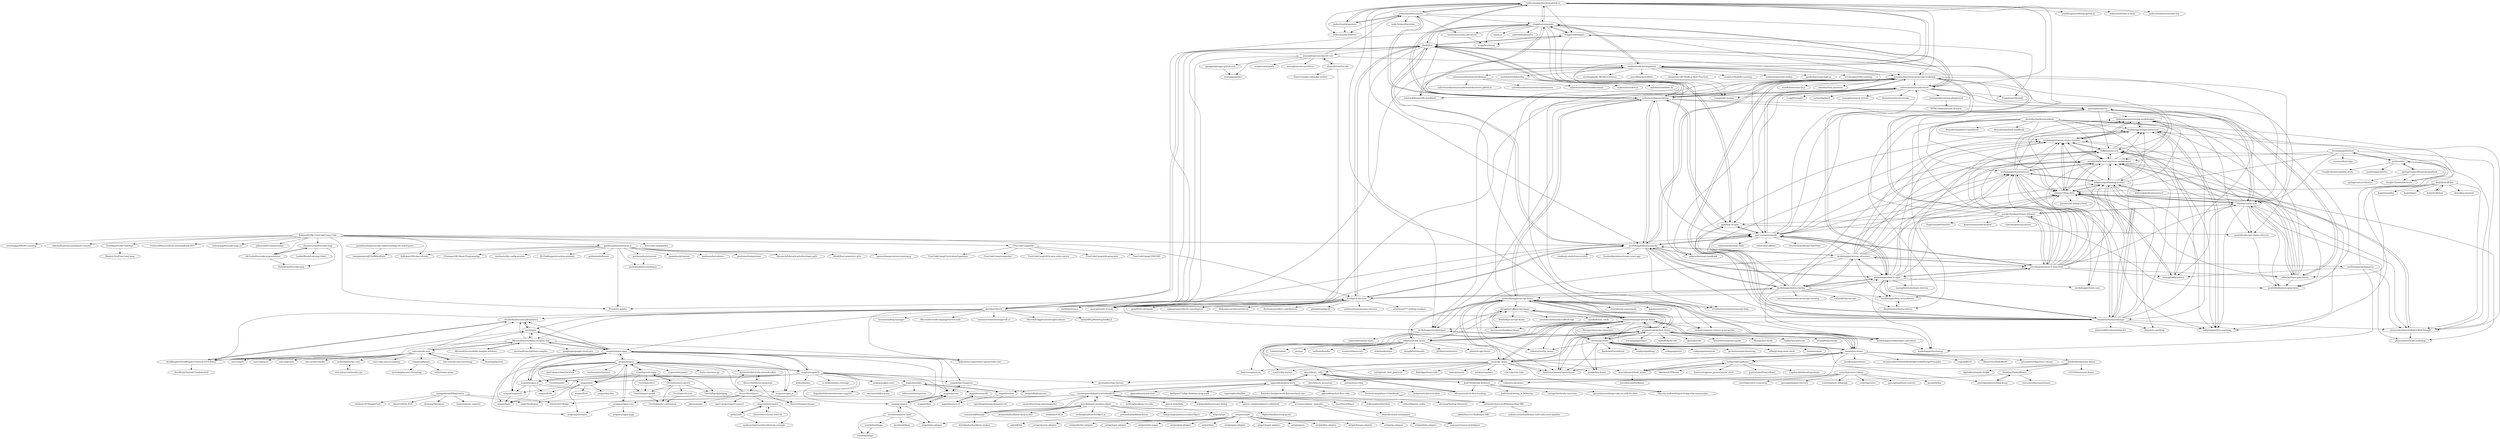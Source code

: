 digraph G {
"nodeschool/nodeschool.github.io" -> "nodeschool/discussions"
"nodeschool/nodeschool.github.io" -> "nodeschool/organizers"
"nodeschool/nodeschool.github.io" -> "nodeschool/newsletter"
"nodeschool/nodeschool.github.io" -> "rvagg/workshopper"
"nodeschool/nodeschool.github.io" -> "rvagg/learnyounode"
"nodeschool/nodeschool.github.io" -> "substack/stream-adventure"
"nodeschool/nodeschool.github.io" -> "sethvincent/javascripting"
"nodeschool/nodeschool.github.io" -> "yourfirstpr/yourfirstpr.github.io" ["e"=1]
"nodeschool/nodeschool.github.io" -> "rockbot/node-for-beginners"
"nodeschool/nodeschool.github.io" -> "workshopper/workshopper-adventure"
"nodeschool/nodeschool.github.io" -> "nodeschool/what-is-node"
"nodeschool/nodeschool.github.io" -> "nodeschool/international-day"
"nodeschool/nodeschool.github.io" -> "workshopper/learnyounode"
"nodeschool/nodeschool.github.io" -> "azat-co/expressworks"
"nodeschool/nodeschool.github.io" -> "timoxley/functional-javascript-workshop"
"gregmalcolm/python_koans" -> "kennethreitz/python-guide" ["e"=1]
"gregmalcolm/python_koans" -> "mrdavidlaing/javascript-koans"
"gregmalcolm/python_koans" -> "google/lisp-koans" ["e"=1]
"gregmalcolm/python_koans" -> "cdarwin/go-koans"
"gregmalcolm/python_koans" -> "matyb/java-koans"
"gregmalcolm/python_koans" -> "edgecase/ruby_koans"
"gregmalcolm/python_koans" -> "functional-koans/clojure-koans" ["e"=1]
"gregmalcolm/python_koans" -> "liammclennan/JavaScript-Koans"
"gregmalcolm/python_koans" -> "neo/ruby_koans"
"gregmalcolm/python_koans" -> "klen/python-mode" ["e"=1]
"gregmalcolm/python_koans" -> "faif/python-patterns" ["e"=1]
"gregmalcolm/python_koans" -> "kirang89/pycrumbs" ["e"=1]
"gregmalcolm/python_koans" -> "nryoung/algorithms" ["e"=1]
"gregmalcolm/python_koans" -> "mjhea0/flaskr-tdd" ["e"=1]
"gregmalcolm/python_koans" -> "gleitz/howdoi" ["e"=1]
"torbjoernk/CppKoans" -> "paytonrules/PointerKoan"
"torbjoernk/CppKoans" -> "marcinbunsch/bash_koans"
"torbjoernk/CppKoans" -> "LegalizeAdulthood/cpp-koans"
"torbjoernk/CppKoans" -> "bkleinen/CPPKoans"
"torbjoernk/CppKoans" -> "boostcon/cppnow_presentations_2014" ["e"=1]
"Rafase282/My-FreeCodeCamp-Code" -> "thomasvaeth/freecodecamp"
"Rafase282/My-FreeCodeCamp-Code" -> "Kallaway/100-days-of-code" ["e"=1]
"Rafase282/My-FreeCodeCamp-Code" -> "h4r1m4u/freecodecamp-solutions"
"Rafase282/My-FreeCodeCamp-Code" -> "freeCodeCamp/guides" ["e"=1]
"Rafase282/My-FreeCodeCamp-Code" -> "P1xt/p1xt-guides" ["e"=1]
"Rafase282/My-FreeCodeCamp-Code" -> "FreeCodeCamp/wiki"
"Rafase282/My-FreeCodeCamp-Code" -> "EQuimper/CodeChallenge"
"Rafase282/My-FreeCodeCamp-Code" -> "gordonmzhu/cheatsheet-js"
"Rafase282/My-FreeCodeCamp-Code" -> "workshopper/learnyounode"
"Rafase282/My-FreeCodeCamp-Code" -> "ericdouglas/MEAN-Learning" ["e"=1]
"Rafase282/My-FreeCodeCamp-Code" -> "jlord/git-it-electron"
"Rafase282/My-FreeCodeCamp-Code" -> "udacity/frontend-nanodegree-resume" ["e"=1]
"Rafase282/My-FreeCodeCamp-Code" -> "FrontendMasters/front-end-handbook-2017" ["e"=1]
"Rafase282/My-FreeCodeCamp-Code" -> "huluoyang/freecodecamp.cn" ["e"=1]
"Rafase282/My-FreeCodeCamp-Code" -> "johnstonbl01/clementinejs" ["e"=1]
"rvagg/learnyounode" -> "substack/stream-adventure"
"rvagg/learnyounode" -> "rvagg/workshopper"
"rvagg/learnyounode" -> "sethvincent/javascripting"
"rvagg/learnyounode" -> "rvagg/levelmeup"
"rvagg/learnyounode" -> "jlord/git-it"
"rvagg/learnyounode" -> "maxogden/art-of-node" ["e"=1]
"rvagg/learnyounode" -> "rvagg/node-levelup" ["e"=1]
"rvagg/learnyounode" -> "rockbot/node-for-beginners"
"rvagg/learnyounode" -> "iojs/io.js" ["e"=1]
"rvagg/learnyounode" -> "nodeschool/nodeschool.github.io"
"rvagg/learnyounode" -> "andris9/Nodemailer" ["e"=1]
"rvagg/learnyounode" -> "timoxley/functional-javascript-workshop"
"rvagg/learnyounode" -> "substack/browserify-handbook" ["e"=1]
"rvagg/learnyounode" -> "substack/stream-handbook" ["e"=1]
"rvagg/learnyounode" -> "toolness/security-adventure"
"workshopper/learnyoureact" -> "asbjornenge/thinking-in-react"
"workshopper/learnyoureact" -> "workshopper/regex-adventure"
"workshopper/learnyoureact" -> "workshopper/learn-sass"
"workshopper/learnyoureact" -> "workshopper/test-anything"
"workshopper/learnyoureact" -> "excellalabs/js-best-practices-workshopper"
"workshopper/learnyoureact" -> "kishorsharma/currying-workshopper"
"workshopper/learnyoureact" -> "evanlucas/learnyoumongo"
"workshopper/learnyoureact" -> "workshopper/scope-chains-closures"
"workshopper/learnyoureact" -> "othiym23/bug-clinic"
"jlord/patchwork" -> "jlord/git-it"
"jlord/patchwork" -> "jlord/git-it-electron"
"jlord/patchwork" -> "ArcadeAnalytics/arcadeanalytics"
"jlord/patchwork" -> "pmix/pmix"
"jlord/patchwork" -> "aragon/aragon-apps"
"jlord/patchwork" -> "azat-co/expressworks"
"jlord/patchwork" -> "hotosm/tasking-manager" ["e"=1]
"jlord/patchwork" -> "droidknights/DroidKnights-Festival-2019-flutter"
"jlord/patchwork" -> "Microsoft/accessibility-insights-web"
"jlord/patchwork" -> "Microsoft/vscode-languageserver-node" ["e"=1]
"jlord/patchwork" -> "canonical-websites/snapcraft.io" ["e"=1]
"jlord/patchwork" -> "Microsoft/ApplicationInsights-dotnet" ["e"=1]
"jlord/patchwork" -> "JuliaDiffEq/ModelingToolkit.jl" ["e"=1]
"jlord/patchwork" -> "kubernetes-sigs/cluster-api-provider-aws" ["e"=1]
"jlord/patchwork" -> "evanlucas/learnyoumongo"
"jasonbaciulis/javascript-understanding-the-weird-parts" -> "tomquinonero/JSTheWeirdParts"
"jlord/git-it" -> "jlord/git-it-electron"
"jlord/git-it" -> "sethvincent/javascripting"
"jlord/git-it" -> "jlord/patchwork"
"jlord/git-it" -> "npm/how-to-npm"
"jlord/git-it" -> "rvagg/workshopper"
"jlord/git-it" -> "rvagg/learnyounode"
"jlord/git-it" -> "azat-co/expressworks"
"jlord/git-it" -> "substack/stream-adventure"
"jlord/git-it" -> "workshopper/learnyounode"
"jlord/git-it" -> "workshopper/how-to-npm"
"jlord/git-it" -> "evanlucas/learnyoumongo"
"jlord/git-it" -> "jlord/sheetsee.js" ["e"=1]
"jlord/git-it" -> "maxogden/art-of-node" ["e"=1]
"jlord/git-it" -> "maxogden/javascript-for-cats"
"jlord/git-it" -> "workshopper/workshopper"
"mrdavidlaing/javascript-koans" -> "liammclennan/JavaScript-Koans"
"mrdavidlaing/javascript-koans" -> "edgecase/ruby_koans"
"mrdavidlaing/javascript-koans" -> "gregmalcolm/python_koans"
"mrdavidlaing/javascript-koans" -> "neo/ruby_koans"
"mrdavidlaing/javascript-koans" -> "rmurphey/js-assessment" ["e"=1]
"mrdavidlaing/javascript-koans" -> "arkency/reactjs_koans" ["e"=1]
"mrdavidlaing/javascript-koans" -> "cdarwin/go-koans"
"mrdavidlaing/javascript-koans" -> "functional-koans/clojure-koans" ["e"=1]
"mrdavidlaing/javascript-koans" -> "matyb/java-koans"
"mrdavidlaing/javascript-koans" -> "ericelliott/essential-javascript-links" ["e"=1]
"mrdavidlaing/javascript-koans" -> "nzakas/computer-science-in-javascript" ["e"=1]
"mrdavidlaing/javascript-koans" -> "kolodny/exercises" ["e"=1]
"mrdavidlaing/javascript-koans" -> "timoxley/functional-javascript-workshop"
"mrdavidlaing/javascript-koans" -> "sleepyfox/coffeescript-koans"
"mrdavidlaing/javascript-koans" -> "sethvincent/javascripting"
"sethvincent/javascripting" -> "npm/how-to-npm"
"sethvincent/javascripting" -> "jlord/git-it"
"sethvincent/javascripting" -> "rvagg/learnyounode"
"sethvincent/javascripting" -> "jesstelford/scope-chains-closures"
"sethvincent/javascripting" -> "substack/stream-adventure"
"sethvincent/javascripting" -> "workshopper/learnyounode"
"sethvincent/javascripting" -> "timoxley/functional-javascript-workshop"
"sethvincent/javascripting" -> "mrdavidlaing/javascript-koans"
"sethvincent/javascripting" -> "workshopper/workshopper"
"sethvincent/javascripting" -> "sporto/planetproto"
"sethvincent/javascripting" -> "nodeschool/nodeschool.github.io"
"sethvincent/javascripting" -> "nodeschool/discussions"
"sethvincent/javascripting" -> "azat-co/expressworks"
"sethvincent/javascripting" -> "maxogden/art-of-node" ["e"=1]
"sethvincent/javascripting" -> "rockbot/node-for-beginners"
"denysdovhan/learnyouhtml" -> "workshopper/how-to-markdown"
"jlord/git-it-electron" -> "jlord/git-it"
"jlord/git-it-electron" -> "workshopper/learnyounode"
"jlord/git-it-electron" -> "workshopper/javascripting"
"jlord/git-it-electron" -> "jlord/patchwork"
"jlord/git-it-electron" -> "sindresorhus/awesome-electron" ["e"=1]
"jlord/git-it-electron" -> "udacity/ud777-writing-readmes" ["e"=1]
"jlord/git-it-electron" -> "maxogden/art-of-node" ["e"=1]
"jlord/git-it-electron" -> "workshopper/how-to-npm"
"jlord/git-it-electron" -> "jlord/sheetsee.js" ["e"=1]
"jlord/git-it-electron" -> "grab/front-end-guide" ["e"=1]
"jlord/git-it-electron" -> "mikesprague/udacity-nanodegrees" ["e"=1]
"jlord/git-it-electron" -> "iliakan/javascript-tutorial-en" ["e"=1]
"jlord/git-it-electron" -> "Roshanjossey/first-contributions" ["e"=1]
"jlord/git-it-electron" -> "github/training-kit" ["e"=1]
"jlord/git-it-electron" -> "P1xt/p1xt-guides" ["e"=1]
"edgecase/ruby_koans" -> "mrdavidlaing/javascript-koans"
"edgecase/ruby_koans" -> "liammclennan/JavaScript-Koans"
"edgecase/ruby_koans" -> "gregmalcolm/python_koans"
"edgecase/ruby_koans" -> "functional-koans/clojure-koans" ["e"=1]
"edgecase/ruby_koans" -> "sleepyfox/coffeescript-koans"
"edgecase/ruby_koans" -> "ryanb/ruby-warrior" ["e"=1]
"edgecase/ruby_koans" -> "wayneeseguin/rvm" ["e"=1]
"edgecase/ruby_koans" -> "dchelimsky/rspec" ["e"=1]
"edgecase/ruby_koans" -> "thoughtbot/shoulda" ["e"=1]
"edgecase/ruby_koans" -> "jnicklas/carrierwave" ["e"=1]
"edgecase/ruby_koans" -> "pilu/web-app-theme" ["e"=1]
"edgecase/ruby_koans" -> "radiant/radiant" ["e"=1]
"edgecase/ruby_koans" -> "pry/pry" ["e"=1]
"edgecase/ruby_koans" -> "carlhuda/bundler" ["e"=1]
"edgecase/ruby_koans" -> "resolve/refinerycms" ["e"=1]
"ahmdrefat/awesome-koans" -> "HaskVan/HaskellKoans"
"ahmdrefat/awesome-koans" -> "ts25504/awesome-koans"
"ahmdrefat/awesome-koans" -> "marcinbunsch/bash_koans"
"ahmdrefat/awesome-koans" -> "bjpbakker/angular-koans"
"liammclennan/JavaScript-Koans" -> "mrdavidlaing/javascript-koans"
"liammclennan/JavaScript-Koans" -> "sleepyfox/coffeescript-koans"
"liammclennan/JavaScript-Koans" -> "edgecase/ruby_koans"
"liammclennan/JavaScript-Koans" -> "matyb/java-koans"
"liammclennan/JavaScript-Koans" -> "neo/ruby_koans"
"liammclennan/JavaScript-Koans" -> "gregmalcolm/python_koans"
"liammclennan/JavaScript-Koans" -> "torbjoernk/CppKoans"
"liammclennan/JavaScript-Koans" -> "larrymyers/backbone-koans"
"liammclennan/JavaScript-Koans" -> "functional-koans/clojure-koans" ["e"=1]
"liammclennan/JavaScript-Koans" -> "arkency/reactjs_koans" ["e"=1]
"liammclennan/JavaScript-Koans" -> "cdarwin/go-koans"
"liammclennan/JavaScript-Koans" -> "marcinbunsch/bash_koans"
"liammclennan/JavaScript-Koans" -> "nzakas/computer-science-in-javascript" ["e"=1]
"liammclennan/JavaScript-Koans" -> "rubbish/scala-koans"
"liammclennan/JavaScript-Koans" -> "fleveque/awesome-awesomes" ["e"=1]
"zeppelinos/zos-lib" -> "zeppelinos/zos-cli"
"azat-co/expressworks" -> "evanlucas/learnyoumongo"
"azat-co/expressworks" -> "workshopper/how-to-npm"
"azat-co/expressworks" -> "stevekane/promise-it-wont-hurt"
"azat-co/expressworks" -> "workshopper/learnyounode"
"azat-co/expressworks" -> "npm/how-to-npm"
"azat-co/expressworks" -> "bulkan/async-you"
"azat-co/expressworks" -> "asbjornenge/thinking-in-react"
"azat-co/expressworks" -> "sporto/planetproto"
"azat-co/expressworks" -> "timoxley/functional-javascript-workshop"
"azat-co/expressworks" -> "othiym23/bug-clinic"
"azat-co/expressworks" -> "sohutv/cachecloud-client" ["e"=1]
"azat-co/expressworks" -> "workshopper/learnyoureact"
"azat-co/expressworks" -> "sohutv/hotcaffeine" ["e"=1]
"azat-co/expressworks" -> "substack/stream-adventure"
"azat-co/expressworks" -> "VincentStory/KLineChartView" ["e"=1]
"bevacqua/perfschool" -> "domenic/count-to-6"
"bevacqua/perfschool" -> "excellalabs/js-best-practices-workshopper"
"bevacqua/perfschool" -> "othiym23/bug-clinic"
"bevacqua/perfschool" -> "alexmackey/IntroToWebGLWithThreeJS"
"bevacqua/perfschool" -> "csswizardry/nudge" ["e"=1]
"bevacqua/perfschool" -> "perfs/audits"
"stevekane/promise-it-wont-hurt" -> "azat-co/expressworks"
"stevekane/promise-it-wont-hurt" -> "workshopper/how-to-npm"
"stevekane/promise-it-wont-hurt" -> "bulkan/async-you"
"stevekane/promise-it-wont-hurt" -> "workshopper/scope-chains-closures"
"stevekane/promise-it-wont-hurt" -> "sporto/planetproto"
"stevekane/promise-it-wont-hurt" -> "timoxley/functional-javascript-workshop"
"stevekane/promise-it-wont-hurt" -> "excellalabs/js-best-practices-workshopper"
"stevekane/promise-it-wont-hurt" -> "maxogden/bytewiser"
"stevekane/promise-it-wont-hurt" -> "domenic/count-to-6"
"stevekane/promise-it-wont-hurt" -> "isRuslan/learn-generators"
"stevekane/promise-it-wont-hurt" -> "othiym23/bug-clinic"
"stevekane/promise-it-wont-hurt" -> "workshopper/stream-adventure"
"stevekane/promise-it-wont-hurt" -> "workshopper/learnyoureact"
"stevekane/promise-it-wont-hurt" -> "yosuke-furukawa/tower-of-babel"
"stevekane/promise-it-wont-hurt" -> "asbjornenge/thinking-in-react"
"workshopper/how-to-npm" -> "azat-co/expressworks"
"workshopper/how-to-npm" -> "stevekane/promise-it-wont-hurt"
"workshopper/how-to-npm" -> "workshopper/learnyounode"
"workshopper/how-to-npm" -> "workshopper/javascripting"
"workshopper/how-to-npm" -> "evanlucas/learnyoumongo"
"workshopper/how-to-npm" -> "workshopper/stream-adventure"
"workshopper/how-to-npm" -> "workshopper/how-to-markdown"
"workshopper/how-to-npm" -> "workshopper/scope-chains-closures"
"workshopper/how-to-npm" -> "workshopper/learnyoureact"
"workshopper/how-to-npm" -> "excellalabs/js-best-practices-workshopper"
"workshopper/how-to-npm" -> "workshopper/learn-sass"
"workshopper/how-to-npm" -> "jlord/git-it"
"workshopper/how-to-npm" -> "othiym23/bug-clinic"
"workshopper/how-to-npm" -> "maxogden/elementary-electron"
"workshopper/how-to-npm" -> "workshopper/levelmeup"
"workshopper/learnyounode" -> "maxogden/art-of-node" ["e"=1]
"workshopper/learnyounode" -> "workshopper/how-to-npm"
"workshopper/learnyounode" -> "workshopper/javascripting"
"workshopper/learnyounode" -> "workshopper/stream-adventure"
"workshopper/learnyounode" -> "azat-co/expressworks"
"workshopper/learnyounode" -> "sethvincent/javascripting"
"workshopper/learnyounode" -> "timoxley/functional-javascript-workshop"
"workshopper/learnyounode" -> "verekia/js-stack-from-scratch" ["e"=1]
"workshopper/learnyounode" -> "evanlucas/learnyoumongo"
"workshopper/learnyounode" -> "stevekane/promise-it-wont-hurt"
"workshopper/learnyounode" -> "jlord/git-it-electron"
"workshopper/learnyounode" -> "substack/stream-handbook" ["e"=1]
"workshopper/learnyounode" -> "ericelliott/essential-javascript-links" ["e"=1]
"workshopper/learnyounode" -> "jlord/git-it"
"workshopper/learnyounode" -> "facebookincubator/create-react-app" ["e"=1]
"workshopper/stream-adventure" -> "workshopper/scope-chains-closures"
"workshopper/stream-adventure" -> "workshopper/learnyounode"
"workshopper/stream-adventure" -> "workshopper/how-to-npm"
"workshopper/stream-adventure" -> "workshopper/learnyoureact"
"workshopper/stream-adventure" -> "stevekane/promise-it-wont-hurt"
"workshopper/stream-adventure" -> "workshopper/how-to-markdown"
"workshopper/stream-adventure" -> "workshopper/javascripting"
"workshopper/stream-adventure" -> "excellalabs/js-best-practices-workshopper"
"workshopper/stream-adventure" -> "othiym23/bug-clinic"
"workshopper/stream-adventure" -> "workshopper/regex-adventure"
"workshopper/stream-adventure" -> "bulkan/async-you"
"workshopper/stream-adventure" -> "workshopper/workshopper"
"workshopper/stream-adventure" -> "workshopper/goingnative"
"workshopper/stream-adventure" -> "workshopper/levelmeup"
"workshopper/stream-adventure" -> "azat-co/expressworks"
"artipie/artipie" -> "artipie/maven-adapter"
"artipie/artipie" -> "artipie/docker-adapter"
"artipie/artipie" -> "artipie/npm-adapter"
"artipie/artipie" -> "artipie/white-paper"
"artipie/artipie" -> "artipie/pypi-adapter"
"artipie/artipie" -> "artipie/http"
"artipie/artipie" -> "artipie/gem-adapter"
"artipie/artipie" -> "artipie/nuget-adapter"
"artipie/artipie" -> "artipie/ppom"
"artipie/artipie" -> "artipie/rpm-adapter"
"artipie/artipie" -> "artipie/files-adapter"
"artipie/artipie" -> "artipie/hexpm-adapter"
"artipie/artipie" -> "artipie/go-adapter"
"artipie/artipie" -> "artipie/helm-adapter"
"artipie/artipie" -> "cqfn/diKTat" ["e"=1]
"workshopper/javascripting" -> "workshopper/learnyounode"
"workshopper/javascripting" -> "workshopper/how-to-npm"
"workshopper/javascripting" -> "timoxley/functional-javascript-workshop"
"workshopper/javascripting" -> "workshopper/learnyoureact"
"workshopper/javascripting" -> "workshopper/stream-adventure"
"workshopper/javascripting" -> "jlord/git-it-electron"
"workshopper/javascripting" -> "workshopper/how-to-markdown"
"workshopper/javascripting" -> "excellalabs/js-best-practices-workshopper"
"workshopper/javascripting" -> "denysdovhan/learnyouhtml"
"workshopper/javascripting" -> "micromata/awesome-javascript-learning" ["e"=1]
"workshopper/javascripting" -> "workshopper/scope-chains-closures"
"workshopper/javascripting" -> "workshopper/workshopper-adventure"
"workshopper/javascripting" -> "stevekane/promise-it-wont-hurt"
"workshopper/javascripting" -> "mrdavidlaing/javascript-koans"
"workshopper/javascripting" -> "GitbookIO/javascript" ["e"=1]
"neo/ruby_koans" -> "mrdavidlaing/javascript-koans"
"neo/ruby_koans" -> "matyb/java-koans"
"neo/ruby_koans" -> "liammclennan/JavaScript-Koans"
"neo/ruby_koans" -> "gregmalcolm/python_koans"
"neo/ruby_koans" -> "ryanb/ruby-warrior" ["e"=1]
"neo/ruby_koans" -> "alexch/learn_ruby"
"neo/ruby_koans" -> "functional-koans/clojure-koans" ["e"=1]
"neo/ruby_koans" -> "elm-city-craftworks/practicing-ruby-manuscripts" ["e"=1]
"neo/ruby_koans" -> "RailsApps/learn-rails" ["e"=1]
"neo/ruby_koans" -> "radar/paranoia" ["e"=1]
"neo/ruby_koans" -> "google/lisp-koans" ["e"=1]
"neo/ruby_koans" -> "jnicklas/capybara" ["e"=1]
"neo/ruby_koans" -> "vim-ruby/vim-ruby" ["e"=1]
"neo/ruby_koans" -> "wayneeseguin/rvm" ["e"=1]
"neo/ruby_koans" -> "railsbp/rails_best_practices" ["e"=1]
"nodeschool/discussions" -> "nodeschool/nodeschool.github.io"
"nodeschool/discussions" -> "nodeschool/organizers"
"nodeschool/discussions" -> "node-forward/mentors"
"nodeschool/discussions" -> "nodeschool/newsletter"
"nodeschool/discussions" -> "azat-co/expressworks"
"nodeschool/discussions" -> "toolness/security-adventure"
"nodeschool/discussions" -> "rvagg/learnyounode"
"nodeschool/discussions" -> "sethvincent/javascripting"
"Devbootcamp/phase-0-handbook" -> "adowns01/Intro-to-Whiteboarding-DBC"
"district0x/ethlance" -> "district0x/district0x-network-token"
"district0x/ethlance" -> "district0x/district-proposals"
"district0x/ethlance" -> "district0x/name-bazaar"
"district0x/ethlance" -> "aragon/aragon-core"
"district0x/ethlance" -> "uport-project/uport-connect" ["e"=1]
"district0x/ethlance" -> "aragon/aragon"
"district0x/ethlance" -> "district0x/cljs-web3"
"district0x/ethlance" -> "ipfs/examples" ["e"=1]
"aragon/aragonOS" -> "aragon/aragon-apps"
"aragon/aragonOS" -> "aragon/aragon"
"aragon/aragonOS" -> "aragon/govern"
"aragon/aragonOS" -> "aragon/aragon.js"
"aragon/aragonOS" -> "aragon/aragon-cli"
"aragon/aragonOS" -> "aragon/nest"
"aragon/aragonOS" -> "zeppelinos/labs"
"aragon/aragonOS" -> "aragon/connect"
"aragon/aragonOS" -> "aragon/dao-templates"
"aragon/aragonOS" -> "aragon/aragon-court"
"aragon/aragonOS" -> "optionality/clone-factory" ["e"=1]
"aragon/aragonOS" -> "Giveth/minime" ["e"=1]
"aragon/aragonOS" -> "aragon/aragon-ui"
"aragon/aragonOS" -> "makerdao/dss" ["e"=1]
"aragon/aragonOS" -> "sc-forks/solidity-coverage" ["e"=1]
"FreeCodeCamp/wiki" -> "FreeCodeCamp/camperbot"
"FreeCodeCamp/wiki" -> "FreeCodeCamp/2016-new-coder-survey"
"FreeCodeCamp/wiki" -> "FreeCodeCamp/wiki-generator"
"FreeCodeCamp/wiki" -> "FreeCodeCamp/COM1000"
"FreeCodeCamp/wiki" -> "FreeCodeCamp/CurriculumExpansion"
"aragon/client" -> "aragon/govern"
"Giveth/giveth-dapp" -> "Giveth/feathers-giveth"
"Giveth/giveth-dapp" -> "Giveth/liquidpledging"
"Giveth/giveth-dapp" -> "Giveth/impact-graph"
"Giveth/giveth-dapp" -> "Giveth/giveth-2"
"Giveth/giveth-dapp" -> "aragon/nest"
"Giveth/giveth-dapp" -> "aragon/aragon"
"Giveth/giveth-dapp" -> "aragon/aragon-ui"
"aragon/aragon-apps" -> "aragon/aragonOS"
"aragon/aragon-apps" -> "aragon/aragon-ui"
"aragon/aragon-apps" -> "aragon/aragon"
"aragon/aragon-apps" -> "pmix/pmix"
"aragon/aragon-apps" -> "aragon/aragon-cli"
"aragon/aragon-apps" -> "aragon/aragon.js"
"aragon/aragon-apps" -> "aragon/connect"
"aragon/aragon-apps" -> "aragon/dao-templates"
"aragon/aragon-apps" -> "aragon/govern"
"aragon/aragon-apps" -> "ArcadeAnalytics/arcadeanalytics"
"aragon/aragon-apps" -> "aragon/nest"
"aragon/aragon-apps" -> "Microsoft/accessibility-insights-web"
"aragon/aragon-apps" -> "aragon/hack"
"aragon/aragon-apps" -> "droidknights/DroidKnights-Festival-2019-flutter"
"aragon/aragon-apps" -> "kubernetes-sigs/cluster-api-provider-aws" ["e"=1]
"aragon/aragon-cli" -> "aragon/hack"
"aragon/nest" -> "aragon/AGPs"
"aragon/nest" -> "aragon/flock"
"aragon/nest" -> "aragon/governance"
"aragon/nest" -> "aragon/hack"
"aragon/nest" -> "aragon/dao-kits"
"marcinbunsch/bash_koans" -> "forcedotcom/PerlKoans"
"marcinbunsch/bash_koans" -> "torbjoernk/CppKoans"
"aragon/connect" -> "aragon/govern"
"aragon/connect" -> "artipie/rpm-adapter"
"aragon/connect" -> "nestdotland/nest.land"
"centrehq/centre-tokens" -> "centrehq/usdc-subgraph"
"centrehq/centre-tokens" -> "centrehq/verite"
"centrehq/centre-tokens" -> "paxosglobal/busd-contract"
"centrehq/centre-tokens" -> "gemini/dollar"
"centrehq/centre-tokens" -> "centrehq/centre-ecosystem"
"centrehq/centre-tokens" -> "paxosglobal/pax-contracts"
"centrehq/centre-tokens" -> "zeppelinos/zos"
"centrehq/centre-tokens" -> "optionality/clone-factory" ["e"=1]
"aragon/dao-templates" -> "aragon/govern"
"aragon/dao-templates" -> "aragon/deployments"
"timoxley/functional-javascript-workshop" -> "stevekane/promise-it-wont-hurt"
"timoxley/functional-javascript-workshop" -> "sporto/planetproto"
"timoxley/functional-javascript-workshop" -> "stoeffel/awesome-fp-js" ["e"=1]
"timoxley/functional-javascript-workshop" -> "azat-co/expressworks"
"timoxley/functional-javascript-workshop" -> "workshopper/javascripting"
"timoxley/functional-javascript-workshop" -> "sethvincent/javascripting"
"timoxley/functional-javascript-workshop" -> "workshopper/learnyounode"
"timoxley/functional-javascript-workshop" -> "domenic/count-to-6"
"timoxley/functional-javascript-workshop" -> "timoxley/best-practices" ["e"=1]
"timoxley/functional-javascript-workshop" -> "ericelliott/essential-javascript-links" ["e"=1]
"timoxley/functional-javascript-workshop" -> "substack/stream-adventure"
"timoxley/functional-javascript-workshop" -> "excellalabs/js-best-practices-workshopper"
"timoxley/functional-javascript-workshop" -> "bulkan/async-you"
"timoxley/functional-javascript-workshop" -> "nzakas/computer-science-in-javascript" ["e"=1]
"timoxley/functional-javascript-workshop" -> "workshopper/workshopper"
"marioizquierdo/jquery.serializeJSON" -> "macek/jquery-serialize-object"
"marioizquierdo/jquery.serializeJSON" -> "maxatwork/form2js"
"marioizquierdo/jquery.serializeJSON" -> "appacademy/prep-work"
"marioizquierdo/jquery.serializeJSON" -> "meleyal/backbone-on-rails" ["e"=1]
"marioizquierdo/jquery.serializeJSON" -> "jquery-form/form" ["e"=1]
"marioizquierdo/jquery.serializeJSON" -> "nakupanda/bootstrap3-dialog" ["e"=1]
"marioizquierdo/jquery.serializeJSON" -> "jquery-validation/jquery-validation" ["e"=1]
"marioizquierdo/jquery.serializeJSON" -> "w1zeman1p/wize_upgrader"
"marioizquierdo/jquery.serializeJSON" -> "laserlemon/figaro" ["e"=1]
"marioizquierdo/jquery.serializeJSON" -> "makeusabrew/bootbox" ["e"=1]
"marioizquierdo/jquery.serializeJSON" -> "mgberlin/divgear"
"marioizquierdo/jquery.serializeJSON" -> "carhartl/jquery-cookie" ["e"=1]
"marioizquierdo/jquery.serializeJSON" -> "reichert621/fridgr"
"marioizquierdo/jquery.serializeJSON" -> "alvinang/Startup-Discovery"
"marioizquierdo/jquery.serializeJSON" -> "smalot/bootstrap-datetimepicker" ["e"=1]
"substack/stream-adventure" -> "rvagg/learnyounode"
"substack/stream-adventure" -> "jesstelford/scope-chains-closures"
"substack/stream-adventure" -> "substack/stream-handbook" ["e"=1]
"substack/stream-adventure" -> "jeresig/node-stream-playground"
"substack/stream-adventure" -> "rvagg/through2" ["e"=1]
"substack/stream-adventure" -> "sethvincent/javascripting"
"substack/stream-adventure" -> "substack/browserify-handbook" ["e"=1]
"substack/stream-adventure" -> "caolan/highland" ["e"=1]
"substack/stream-adventure" -> "npm/how-to-npm"
"substack/stream-adventure" -> "rvagg/workshopper"
"substack/stream-adventure" -> "maxogden/concat-stream" ["e"=1]
"substack/stream-adventure" -> "rvagg/node-levelup" ["e"=1]
"substack/stream-adventure" -> "dominictarr/through" ["e"=1]
"substack/stream-adventure" -> "maxogden/bytewiser"
"substack/stream-adventure" -> "dominictarr/event-stream" ["e"=1]
"appacademy/prep-work" -> "alexch/learn_ruby"
"appacademy/prep-work" -> "kushpatel72/App-Academy-prep-work"
"appacademy/prep-work" -> "ultrasaurus/test-first-teaching"
"appacademy/prep-work" -> "flatiron-school/prework.flatironschool.com"
"appacademy/prep-work" -> "appacademy/test-first-ruby"
"appacademy/prep-work" -> "marioizquierdo/jquery.serializeJSON"
"appacademy/prep-work" -> "JumpstartLab/curriculum"
"appacademy/prep-work" -> "appacademy/jump-start"
"appacademy/prep-work" -> "Devbootcamp/phase-0-handbook"
"macek/jquery-serialize-object" -> "marioizquierdo/jquery.serializeJSON"
"macek/jquery-serialize-object" -> "hongymagic/jQuery.serializeObject"
"macek/jquery-serialize-object" -> "maxatwork/form2js"
"macek/jquery-serialize-object" -> "qTip2/qTip2" ["e"=1]
"macek/jquery-serialize-object" -> "ifightcrime/bootstrap-growl" ["e"=1]
"macek/jquery-serialize-object" -> "powmedia/backbone-deep-model" ["e"=1]
"macek/jquery-serialize-object" -> "medialize/URI.js" ["e"=1]
"macek/jquery-serialize-object" -> "serbanghita/formToObject.js"
"macek/jquery-serialize-object" -> "powmedia/backbone-forms" ["e"=1]
"maxogden/javascript-for-cats" -> "shama/letswritecode"
"maxogden/javascript-for-cats" -> "newsapps/guides"
"maxogden/javascript-for-cats" -> "nodeschool/discussions"
"maxogden/javascript-for-cats" -> "una/personal-goals" ["e"=1]
"maxogden/javascript-for-cats" -> "rockbot/node-for-beginners"
"maxogden/javascript-for-cats" -> "maxogden/cool-ascii-faces" ["e"=1]
"maxogden/javascript-for-cats" -> "maxogden/art-of-node" ["e"=1]
"maxogden/javascript-for-cats" -> "nprapps/nprapps.github.com"
"aragon/aragon" -> "aragon/aragon-core"
"aragon/aragon" -> "aragon/aragon-apps"
"aragon/aragon" -> "aragon/aragonOS"
"aragon/aragon" -> "aragon/aragon-ui"
"aragon/aragon" -> "aragon/aragon.js"
"aragon/aragon" -> "district0x/district0x-network-token"
"aragon/aragon" -> "aragon/nest"
"aragon/aragon" -> "aragon/governance"
"aragon/aragon" -> "aragon/aragon-cli"
"aragon/aragon" -> "JoinColony/colonyNetwork" ["e"=1]
"aragon/aragon" -> "tendermint/ethermint" ["e"=1]
"aragon/aragon" -> "aragon/whitepaper"
"aragon/aragon" -> "Giveth/minime" ["e"=1]
"aragon/aragon" -> "status-im/status-go" ["e"=1]
"aragon/aragon" -> "Giveth/giveth-dapp"
"nats-io/node-nats" -> "nats-io/node-nats-streaming"
"nats-io/node-nats" -> "hemerajs/hemera" ["e"=1]
"nats-io/node-nats" -> "nats-io/nats" ["e"=1]
"nats-io/node-nats" -> "nats-io/gnatsd" ["e"=1]
"nats-io/node-nats" -> "ArcadeAnalytics/arcadeanalytics"
"nats-io/node-nats" -> "droidknights/DroidKnights-Festival-2019-flutter"
"nats-io/node-nats" -> "Microsoft/accessibility-insights-web"
"nats-io/node-nats" -> "pmix/pmix"
"nats-io/node-nats" -> "nats-io/go-nats" ["e"=1]
"nats-io/node-nats" -> "nats-io/nats-docker" ["e"=1]
"nats-io/node-nats" -> "isobit/websocket-nats"
"nats-io/node-nats" -> "nats-io/go-nats-streaming" ["e"=1]
"nats-io/node-nats" -> "repejota/phpnats"
"h4r1m4u/freecodecamp-solutions" -> "thomasvaeth/freecodecamp"
"h4r1m4u/freecodecamp-solutions" -> "duliodenis/freecodecamp"
"zeppelinos/zos" -> "zeppelinos/labs"
"zeppelinos/zos" -> "zeppelinos/zos-cli"
"zeppelinos/zos" -> "OpenZeppelin/openzeppelin-eth"
"pmix/pmix" -> "ArcadeAnalytics/arcadeanalytics"
"pmix/pmix" -> "Microsoft/accessibility-insights-web"
"pmix/pmix" -> "aragon/aragon-apps"
"pmix/pmix" -> "droidknights/DroidKnights-Festival-2019-flutter"
"district0x/district0x-network-token" -> "district0x/district-proposals"
"matyb/java-koans" -> "gregmalcolm/python_koans"
"matyb/java-koans" -> "liammclennan/JavaScript-Koans"
"matyb/java-koans" -> "rubbish/scala-koans"
"matyb/java-koans" -> "neo/ruby_koans"
"matyb/java-koans" -> "mrdavidlaing/javascript-koans"
"matyb/java-koans" -> "functional-koans/clojure-koans" ["e"=1]
"matyb/java-koans" -> "torbjoernk/CppKoans"
"matyb/java-koans" -> "ahmdrefat/awesome-koans"
"matyb/java-koans" -> "marcinbunsch/bash_koans"
"matyb/java-koans" -> "cdarwin/go-koans"
"matyb/java-koans" -> "MoonTreee/HelloWorld"
"matyb/java-koans" -> "joecannatti/Objective-C-Koans"
"matyb/java-koans" -> "JavaKoan/java-koans"
"matyb/java-koans" -> "lucaminudel/TDDwithMockObjectsAndDesignPrinciples" ["e"=1]
"matyb/java-koans" -> "eugenp/REST" ["e"=1]
"workshopper/test-anything" -> "workshopper/regex-adventure"
"gordonmzhu/cheatsheet-js" -> "gordonmzhu/beasts"
"gordonmzhu/cheatsheet-js" -> "gordonmzhu/jstinytest"
"gordonmzhu/cheatsheet-js" -> "joewalnes/jstinytest"
"gordonmzhu/cheatsheet-js" -> "gordonmzhu/todomvc"
"gordonmzhu/cheatsheet-js" -> "gordonmzhu/questions"
"gordonmzhu/cheatsheet-js" -> "P1xt/p1xt-guides" ["e"=1]
"gordonmzhu/cheatsheet-js" -> "shovanch/fullstack-web-developer-path" ["e"=1]
"gordonmzhu/cheatsheet-js" -> "btholt/four-semesters-of-cs" ["e"=1]
"gordonmzhu/cheatsheet-js" -> "openexchangerates/accounting.js" ["e"=1]
"gordonmzhu/cheatsheet-js" -> "Kallaway/100-days-of-code" ["e"=1]
"gordonmzhu/cheatsheet-js" -> "tomquinonero/JSTheWeirdParts"
"gordonmzhu/cheatsheet-js" -> "EQuimper/All-About-Programming" ["e"=1]
"gordonmzhu/cheatsheet-js" -> "wesbos/eslint-config-wesbos" ["e"=1]
"gordonmzhu/cheatsheet-js" -> "JS-Challenges/recursion-prompts" ["e"=1]
"gordonmzhu/cheatsheet-js" -> "gordonmzhu/accounting.js"
"cdarwin/go-koans" -> "gregmalcolm/python_koans"
"cdarwin/go-koans" -> "functional-koans/clojure-koans" ["e"=1]
"cdarwin/go-koans" -> "mrdavidlaing/javascript-koans"
"cdarwin/go-koans" -> "KeyboardFire/mkcast" ["e"=1]
"cdarwin/go-koans" -> "mailgun/godebug" ["e"=1]
"cdarwin/go-koans" -> "arkency/reactjs_koans" ["e"=1]
"cdarwin/go-koans" -> "codegangsta/cli" ["e"=1]
"cdarwin/go-koans" -> "codegangsta/negroni" ["e"=1]
"cdarwin/go-koans" -> "google/lisp-koans" ["e"=1]
"cdarwin/go-koans" -> "go-bootstrap/go-bootstrap" ["e"=1]
"cdarwin/go-koans" -> "patrickgombert/erlang-koans"
"cdarwin/go-koans" -> "matyb/java-koans"
"cdarwin/go-koans" -> "a8m/go-lang-cheat-sheet" ["e"=1]
"cdarwin/go-koans" -> "motemen/gore" ["e"=1]
"cdarwin/go-koans" -> "liammclennan/JavaScript-Koans"
"maxatwork/form2js" -> "macek/jquery-serialize-object"
"maxatwork/form2js" -> "marioizquierdo/jquery.serializeJSON"
"maxatwork/form2js" -> "derickbailey/backbone.syphon" ["e"=1]
"denysdovhan/learnyoubash" -> "denysdovhan/bash-handbook" ["e"=1]
"denysdovhan/learnyoubash" -> "workshopper/learnyoureact"
"denysdovhan/learnyoubash" -> "denysdovhan/learnyouhtml"
"denysdovhan/learnyoubash" -> "workshopper/regex-adventure"
"denysdovhan/learnyoubash" -> "workshopper/how-to-markdown"
"denysdovhan/learnyoubash" -> "asbjornenge/thinking-in-react"
"denysdovhan/learnyoubash" -> "workshopper/scope-chains-closures"
"denysdovhan/learnyoubash" -> "evanlucas/learnyoumongo"
"denysdovhan/learnyoubash" -> "excellalabs/js-best-practices-workshopper"
"denysdovhan/learnyoubash" -> "othiym23/bug-clinic"
"denysdovhan/learnyoubash" -> "denysdovhan/how-to-markdown"
"denysdovhan/learnyoubash" -> "alexmackey/IntroToWebGLWithThreeJS"
"denysdovhan/learnyoubash" -> "workshopper/test-anything"
"district0x/district-proposals" -> "district0x/district0x-network-token"
"district0x/district-proposals" -> "district0x/ethlance"
"district0x/district-proposals" -> "district0x/name-bazaar"
"district0x/re-frame-web3-fx" -> "district0x/cljs-web3"
"aragon/aragon-ui" -> "aragon/aragon.js"
"aragon/aragon-ui" -> "aragon/aragon-apps"
"aragon/aragon-ui" -> "aragon/aragon-cli"
"aragon/aragon-ui" -> "aragon/AGPs"
"aragon/aragon-ui" -> "aragon/hack"
"excellalabs/js-best-practices-workshopper" -> "workshopper/scope-chains-closures"
"excellalabs/js-best-practices-workshopper" -> "othiym23/bug-clinic"
"excellalabs/js-best-practices-workshopper" -> "workshopper/test-anything"
"excellalabs/js-best-practices-workshopper" -> "kishorsharma/currying-workshopper"
"excellalabs/js-best-practices-workshopper" -> "workshopper/learn-sass"
"excellalabs/js-best-practices-workshopper" -> "asbjornenge/thinking-in-react"
"excellalabs/js-best-practices-workshopper" -> "bulkan/async-you"
"excellalabs/js-best-practices-workshopper" -> "workshopper/regex-adventure"
"excellalabs/js-best-practices-workshopper" -> "jesstelford/esnext-generation"
"excellalabs/js-best-practices-workshopper" -> "workshopper/learnyoureact"
"excellalabs/js-best-practices-workshopper" -> "isRuslan/learn-generators"
"perfs/audits" -> "GoogleChrome/discovery"
"perfs/audits" -> "springernature/frontend-playbook"
"perfs/audits" -> "GoogleChromeLabs/discovery"
"perfs/audits" -> "paulirish/pwmetrics" ["e"=1]
"perfs/audits" -> "bevacqua/perfschool"
"rockbot/node-for-beginners" -> "rvagg/learnyounode"
"rockbot/node-for-beginners" -> "cyberwizardinstitute/workshops"
"rockbot/node-for-beginners" -> "maxogden/art-of-node" ["e"=1]
"rockbot/node-for-beginners" -> "nodebots/nodebotsday"
"rockbot/node-for-beginners" -> "sergtitov/NodeJS-Learning" ["e"=1]
"rockbot/node-for-beginners" -> "vndmtrx/awesome-nodejs" ["e"=1]
"rockbot/node-for-beginners" -> "getify/functional-light-js" ["e"=1]
"rockbot/node-for-beginners" -> "timoxley/functional-javascript-workshop"
"rockbot/node-for-beginners" -> "ericdouglas/ES6-Learning" ["e"=1]
"rockbot/node-for-beginners" -> "substack/browserify-handbook" ["e"=1]
"rockbot/node-for-beginners" -> "nodeschool/nodeschool.github.io"
"rockbot/node-for-beginners" -> "ericdouglas/be-MEAN-resources" ["e"=1]
"rockbot/node-for-beginners" -> "pencilblue/pencilblue" ["e"=1]
"rockbot/node-for-beginners" -> "alanjames1987/Node.js-Best-Practices" ["e"=1]
"rockbot/node-for-beginners" -> "domenic/count-to-6"
"domenic/count-to-6" -> "sporto/planetproto"
"domenic/count-to-6" -> "othiym23/bug-clinic"
"domenic/count-to-6" -> "bulkan/async-you"
"domenic/count-to-6" -> "excellalabs/js-best-practices-workshopper"
"domenic/count-to-6" -> "workshopper/test-anything"
"domenic/count-to-6" -> "isRuslan/learn-generators"
"domenic/count-to-6" -> "jesstelford/scope-chains-closures"
"domenic/count-to-6" -> "jesstelford/esnext-generation"
"domenic/count-to-6" -> "asbjornenge/thinking-in-react"
"domenic/count-to-6" -> "alexmackey/IntroToWebGLWithThreeJS"
"domenic/count-to-6" -> "yosuke-furukawa/tower-of-babel"
"domenic/count-to-6" -> "kishorsharma/currying-workshopper"
"domenic/count-to-6" -> "workshopper/scope-chains-closures"
"domenic/count-to-6" -> "maxogden/bytewiser"
"domenic/count-to-6" -> "phase2/pattern-lab-workshop"
"evanlucas/learnyoumongo" -> "azat-co/expressworks"
"evanlucas/learnyoumongo" -> "asbjornenge/thinking-in-react"
"evanlucas/learnyoumongo" -> "workshopper/learnyoureact"
"evanlucas/learnyoumongo" -> "npm/how-to-npm"
"evanlucas/learnyoumongo" -> "workshopper/how-to-npm"
"evanlucas/learnyoumongo" -> "workshopper/test-anything"
"evanlucas/learnyoumongo" -> "excellalabs/js-best-practices-workshopper"
"evanlucas/learnyoumongo" -> "workshopper/regex-adventure"
"evanlucas/learnyoumongo" -> "alexmackey/IntroToWebGLWithThreeJS"
"evanlucas/learnyoumongo" -> "bulkan/async-you"
"evanlucas/learnyoumongo" -> "othiym23/bug-clinic"
"evanlucas/learnyoumongo" -> "kishorsharma/currying-workshopper"
"evanlucas/learnyoumongo" -> "johnstonbl01/clementinejs-fcc" ["e"=1]
"evanlucas/learnyoumongo" -> "finnp/test-anything"
"evanlucas/learnyoumongo" -> "workshopper/workshopper"
"isRuslan/learn-generators" -> "excellalabs/js-best-practices-workshopper"
"isRuslan/learn-generators" -> "jesstelford/esnext-generation"
"isRuslan/learn-generators" -> "bulkan/async-you"
"isRuslan/learn-generators" -> "kishorsharma/currying-workshopper"
"isRuslan/learn-generators" -> "domenic/count-to-6"
"isRuslan/learn-generators" -> "sporto/planetproto"
"isRuslan/learn-generators" -> "othiym23/bug-clinic"
"isRuslan/learn-generators" -> "workshopper/regex-adventure"
"sleepyfox/coffeescript-koans" -> "BenHall/javascript-koans"
"sleepyfox/coffeescript-koans" -> "larrymyers/backbone-koans"
"sleepyfox/coffeescript-koans" -> "autotelicum/Smooth-CoffeeScript" ["e"=1]
"sleepyfox/coffeescript-koans" -> "liammclennan/JavaScript-Koans"
"sleepyfox/coffeescript-koans" -> "quickleft/test_track"
"sleepyfox/coffeescript-koans" -> "rubbish/scala-koans"
"shama/letswritecode" -> "maxogden/javascript-for-cats"
"shama/letswritecode" -> "Vinnu1/simple-videochat-webrtc" ["e"=1]
"shama/letswritecode" -> "workshopper/workshopper"
"nodebots/nodebotsday" -> "nodebots/nodebots.io"
"nodebots/nodebotsday" -> "makenai/sumobot-jr"
"cyberwizardinstitute/workshops" -> "cyberwizardinstitute/externalresources"
"cyberwizardinstitute/workshops" -> "cyberwizardinstitute/discussion"
"cyberwizardinstitute/workshops" -> "cyberwizardinstitute/cyberwizardinstitute.github.io"
"EQuimper/CodeChallenge" -> "Manish-Giri/FreeCodeCamp"
"springernature/frontend-playbook" -> "perfs/audits"
"springernature/frontend-playbook" -> "springernature/shunter"
"springernature/frontend-playbook" -> "GoogleChrome/discovery"
"heated/cosmos-multiplayer" -> "rorysaur/cosmos-multiplayer"
"w1zeman1p/wize_upgrader" -> "rorysaur/cosmos-multiplayer"
"w1zeman1p/wize_upgrader" -> "heated/cosmos-multiplayer"
"workshopper/how-to-markdown" -> "denysdovhan/learnyouhtml"
"workshopper/workshopper-adventure" -> "workshopper/workshopper"
"workshopper/workshopper-adventure" -> "workshopper/levelmeup"
"zeppelinos/labs" -> "zeppelinos/zos"
"zeppelinos/labs" -> "zeppelinos/zos-lib"
"zeppelinos/labs" -> "maraoz/solidity-proxy"
"zeppelinos/labs" -> "hillstreetlabs/espresso"
"zeppelinos/labs" -> "ZeppelinSolutions/awesome-zeppelin"
"HaskVan/HaskellKoans" -> "patrickgombert/erlang-koans"
"HaskVan/HaskellKoans" -> "rubbish/scala-koans"
"HaskVan/HaskellKoans" -> "relevance/functional-koans"
"npm/how-to-npm" -> "jesstelford/scope-chains-closures"
"npm/how-to-npm" -> "evanlucas/learnyoumongo"
"npm/how-to-npm" -> "azat-co/expressworks"
"npm/how-to-npm" -> "sethvincent/javascripting"
"npm/how-to-npm" -> "jlord/git-it"
"jeresig/node-stream-playground" -> "HTML5Hub/museum-of-mario"
"JoshCheek/ruby-kickstart" -> "alexch/learn_ruby"
"JoshCheek/ruby-kickstart" -> "ultrasaurus/test-first-teaching"
"JoshCheek/ruby-kickstart" -> "elm-city-craftworks/practicing-ruby-manuscripts" ["e"=1]
"JoshCheek/ruby-kickstart" -> "generalassembly/ga-ruby-on-rails-for-devs" ["e"=1]
"JoshCheek/ruby-kickstart" -> "JoshCheek/seeing_is_believing" ["e"=1]
"JoshCheek/ruby-kickstart" -> "turingschool/ruby-exercises" ["e"=1]
"sporto/planetproto" -> "domenic/count-to-6"
"sporto/planetproto" -> "kishorsharma/currying-workshopper"
"sporto/planetproto" -> "othiym23/bug-clinic"
"sporto/planetproto" -> "bulkan/async-you"
"sporto/planetproto" -> "isRuslan/learn-generators"
"sporto/planetproto" -> "jesstelford/esnext-generation"
"adowns01/Intro-to-Whiteboarding-DBC" -> "xjlin0/Intro-to-Challenges-DBC"
"adowns01/Intro-to-Whiteboarding-DBC" -> "codemecurtis/handlebars-with-rails-asset-pipeline"
"supertopher/dotfiles" -> "adowns01/Intro-to-Whiteboarding-DBC"
"rvagg/workshopper" -> "rvagg/learnyounode"
"rvagg/workshopper" -> "rvagg/node-levelup" ["e"=1]
"rvagg/workshopper" -> "dominictarr/through" ["e"=1]
"rvagg/workshopper" -> "rvagg/levelmeup"
"rvagg/workshopper" -> "jlord/git-it"
"thomasvaeth/freecodecamp" -> "h4r1m4u/freecodecamp-solutions"
"thomasvaeth/freecodecamp" -> "duliodenis/freecodecamp"
"thomasvaeth/freecodecamp" -> "LawlietBlack/Learning-Order"
"nodeschool/organizers" -> "nodeschool/newsletter"
"nodeschool/organizers" -> "nodeschool/discussions"
"nodeschool/organizers" -> "nodeschool/nodeschool.github.io"
"aragon/aragon-core" -> "aragon/governance"
"aragon/aragon-core" -> "aragon/aragon"
"aragon/aragon-core" -> "aragon/aragon-dapp"
"nprapps/nprapps.github.com" -> "newsapps/guides"
"ArcadeAnalytics/arcadeanalytics" -> "droidknights/DroidKnights-Festival-2019-flutter"
"ArcadeAnalytics/arcadeanalytics" -> "pmix/pmix"
"alexch/learn_ruby" -> "ultrasaurus/test-first-teaching"
"alexch/learn_ruby" -> "alexch/learn_javascript"
"alexch/learn_ruby" -> "appacademy/prep-work"
"alexch/learn_ruby" -> "sintaxi/learn-ruby"
"alexch/learn_ruby" -> "JoshCheek/ruby-kickstart"
"GoogleChrome/discovery" -> "perfs/audits"
"Microsoft/accessibility-insights-windows" -> "Microsoft/accessibility-insights-web"
"koajs/kick-off-koa" -> "koajs/workshop"
"koajs/kick-off-koa" -> "isRuslan/learn-generators"
"koajs/kick-off-koa" -> "alexmackey/IntroToWebGLWithThreeJS"
"koajs/kick-off-koa" -> "rkusa/koa-passport" ["e"=1]
"koajs/kick-off-koa" -> "koajs/examples" ["e"=1]
"koajs/kick-off-koa" -> "othiym23/bug-clinic"
"koajs/kick-off-koa" -> "koajs/logger" ["e"=1]
"ultrasaurus/test-first-teaching" -> "alexch/learn_ruby"
"workshopper/goingnative" -> "workshopper/levelmeup"
"workshopper/goingnative" -> "alexmackey/IntroToWebGLWithThreeJS"
"workshopper/goingnative" -> "workshopper/regex-adventure"
"workshopper/goingnative" -> "maxogden/bytewiser"
"Microsoft/accessibility-insights-web" -> "Microsoft/accessibility-insights-windows"
"Microsoft/accessibility-insights-web" -> "pmix/pmix"
"Microsoft/accessibility-insights-web" -> "droidknights/DroidKnights-Festival-2019-flutter"
"Microsoft/accessibility-insights-web" -> "ArcadeAnalytics/arcadeanalytics"
"Microsoft/accessibility-insights-web" -> "aragon/aragon-apps"
"Microsoft/accessibility-insights-web" -> "kubernetes-sigs/cluster-api-provider-aws" ["e"=1]
"Microsoft/accessibility-insights-web" -> "microsoft/axe-pipelines-samples" ["e"=1]
"Microsoft/accessibility-insights-web" -> "nats-io/node-nats"
"Microsoft/accessibility-insights-web" -> "googleapis/google-cloud-java" ["e"=1]
"workshopper/workshopper" -> "workshopper/workshopper-adventure"
"workshopper/workshopper" -> "substack/terminal-menu"
"asbjornenge/thinking-in-react" -> "workshopper/learnyoureact"
"asbjornenge/thinking-in-react" -> "kohei-takata/learnyoureact"
"asbjornenge/thinking-in-react" -> "excellalabs/js-best-practices-workshopper"
"asbjornenge/thinking-in-react" -> "finnp/test-anything"
"asbjornenge/thinking-in-react" -> "workshopper/test-anything"
"asbjornenge/thinking-in-react" -> "othiym23/bug-clinic"
"asbjornenge/thinking-in-react" -> "workshopper/regex-adventure"
"asbjornenge/thinking-in-react" -> "evanlucas/learnyoumongo"
"asbjornenge/thinking-in-react" -> "workshopper/scope-chains-closures"
"asbjornenge/thinking-in-react" -> "kishorsharma/currying-workshopper"
"droidknights/DroidKnights-Festival-2019-flutter" -> "ArcadeAnalytics/arcadeanalytics"
"droidknights/DroidKnights-Festival-2019-flutter" -> "ZeroBrain/Android-Fundamental" ["e"=1]
"othiym23/bug-clinic" -> "excellalabs/js-best-practices-workshopper"
"othiym23/bug-clinic" -> "kishorsharma/currying-workshopper"
"othiym23/bug-clinic" -> "workshopper/scope-chains-closures"
"othiym23/bug-clinic" -> "joyent/node-debug-school"
"othiym23/bug-clinic" -> "maxogden/bytewiser"
"othiym23/bug-clinic" -> "domenic/count-to-6"
"othiym23/bug-clinic" -> "bulkan/async-you"
"othiym23/bug-clinic" -> "alexmackey/IntroToWebGLWithThreeJS"
"othiym23/bug-clinic" -> "asbjornenge/thinking-in-react"
"yosuke-furukawa/tower-of-babel" -> "domenic/count-to-6"
"yosuke-furukawa/tower-of-babel" -> "tako-black/learnyoureact"
"yosuke-furukawa/tower-of-babel" -> "npm/how-to-npm"
"yosuke-furukawa/tower-of-babel" -> "stevekane/promise-it-wont-hurt"
"yosuke-furukawa/tower-of-babel" -> "sporto/planetproto"
"yosuke-furukawa/tower-of-babel" -> "asbjornenge/thinking-in-react"
"yosuke-furukawa/tower-of-babel" -> "bulkan/async-you"
"yosuke-furukawa/tower-of-babel" -> "HugoGiraudel/SassDoc"
"yosuke-furukawa/tower-of-babel" -> "jesstelford/esnext-generation"
"yosuke-furukawa/tower-of-babel" -> "kainosnoema/rack-lineprof" ["e"=1]
"nestdotland/eggs" -> "nestdotland/api"
"nats-io/node-nats-streaming" -> "nats-io/node-nats"
"larrymyers/backbone-koans" -> "sleepyfox/coffeescript-koans"
"koajs/workshop" -> "koajs/kick-off-koa"
"nestdotland/nest.land" -> "aragon/connect"
"nestdotland/nest.land" -> "artipie/rpm-adapter"
"nestdotland/nest.land" -> "nestdotland/eggs"
"nestdotland/nest.land" -> "drashland/dmm" ["e"=1]
"nestdotland/nest.land" -> "nestdotland/api"
"Giveth/feathers-giveth" -> "Giveth/giveth-dapp"
"Giveth/feathers-giveth" -> "Giveth/impact-graph"
"Giveth/feathers-giveth" -> "Giveth/liquidpledging"
"Giveth/feathers-giveth" -> "Giveth/giveth-next"
"Giveth/feathers-giveth" -> "Giveth/giveth-1-simulation"
"kishorsharma/currying-workshopper" -> "workshopper/scope-chains-closures"
"kishorsharma/currying-workshopper" -> "workshopper/regex-adventure"
"jesstelford/scope-chains-closures" -> "jesstelford/esnext-generation"
"toolness/security-adventure" -> "rvagg/levelmeup"
"aragon/govern" -> "aragon/client"
"aragon/govern" -> "aragon/dao-templates"
"aragon/govern" -> "aragon/connect"
"workshopper/regex-adventure" -> "workshopper/scope-chains-closures"
"workshopper/regex-adventure" -> "workshopper/test-anything"
"workshopper/regex-adventure" -> "kishorsharma/currying-workshopper"
"patrickgombert/erlang-koans" -> "HaskVan/HaskellKoans"
"alexmackey/IntroToWebGLWithThreeJS" -> "othiym23/bug-clinic"
"alexmackey/IntroToWebGLWithThreeJS" -> "phase2/pattern-lab-workshop"
"alexmackey/IntroToWebGLWithThreeJS" -> "bulkan/async-you"
"ryanjpodonnell/RapGenius" -> "alvinang/Alistpress"
"ryanjpodonnell/RapGenius" -> "mgberlin/divgear"
"ryanjpodonnell/RapGenius" -> "fenmarel/note_squirrel"
"ryanjpodonnell/RapGenius" -> "reichert621/fridgr"
"ryanjpodonnell/RapGenius" -> "clindsay107/SimpleFeed"
"ryanjpodonnell/RapGenius" -> "mluu510/SQL-PQL"
"district0x/cljs-web3" -> "district0x/re-frame-web3-fx"
"district0x/cljs-web3" -> "madvas/clojurescript-ethereum-example"
"district0x/cljs-web3" -> "pelle/cloth"
"maxogden/bytewiser" -> "othiym23/bug-clinic"
"maxogden/bytewiser" -> "bulkan/async-you"
"maxogden/elementary-electron" -> "workshopper/scope-chains-closures"
"gordonmzhu/jstinytest" -> "gordonmzhu/accounting.js"
"repejota/phpnats" -> "byrnedo/php-nats-streaming"
"repejota/phpnats" -> "sohlich/nats-proxy"
"kohei-takata/learnyoureact" -> "asbjornenge/thinking-in-react"
"kohei-takata/learnyoureact" -> "phase2/pattern-lab-workshop"
"pelle/cloth" -> "district0x/cljs-web3"
"pelle/cloth" -> "madvas/clojurescript-ethereum-example"
"workshopper/scope-chains-closures" -> "excellalabs/js-best-practices-workshopper"
"workshopper/scope-chains-closures" -> "workshopper/regex-adventure"
"workshopper/scope-chains-closures" -> "kishorsharma/currying-workshopper"
"workshopper/scope-chains-closures" -> "othiym23/bug-clinic"
"workshopper/scope-chains-closures" -> "bulkan/async-you"
"workshopper/scope-chains-closures" -> "workshopper/test-anything"
"Giveth/giveth-next" -> "Giveth/giveth-1-simulation"
"bulkan/async-you" -> "workshopper/scope-chains-closures"
"bulkan/async-you" -> "excellalabs/js-best-practices-workshopper"
"bulkan/async-you" -> "workshopper/regex-adventure"
"Giveth/impact-graph" -> "Giveth/giveth-1-simulation"
"Giveth/giveth-2" -> "Giveth/impact-graph"
"isobit/websocket-nats" -> "orus-io/nats-websocket-gw"
"zeppelinos/zos-cli" -> "zeppelinos/zos-lib"
"orus-io/nats-websocket-gw" -> "isobit/websocket-nats"
"nodeschool/nodeschool.github.io" ["l"="24.522,-24.3"]
"nodeschool/discussions" ["l"="24.513,-24.278"]
"nodeschool/organizers" ["l"="24.484,-24.277"]
"nodeschool/newsletter" ["l"="24.494,-24.263"]
"rvagg/workshopper" ["l"="24.579,-24.279"]
"rvagg/learnyounode" ["l"="24.55,-24.289"]
"substack/stream-adventure" ["l"="24.513,-24.334"]
"sethvincent/javascripting" ["l"="24.537,-24.323"]
"yourfirstpr/yourfirstpr.github.io" ["l"="27.208,-25.029"]
"rockbot/node-for-beginners" ["l"="24.532,-24.263"]
"workshopper/workshopper-adventure" ["l"="24.588,-24.333"]
"nodeschool/what-is-node" ["l"="24.485,-24.302"]
"nodeschool/international-day" ["l"="24.466,-24.293"]
"workshopper/learnyounode" ["l"="24.628,-24.354"]
"azat-co/expressworks" ["l"="24.576,-24.361"]
"timoxley/functional-javascript-workshop" ["l"="24.54,-24.354"]
"gregmalcolm/python_koans" ["l"="24.3,-24.318"]
"kennethreitz/python-guide" ["l"="22.629,4.329"]
"mrdavidlaing/javascript-koans" ["l"="24.36,-24.343"]
"google/lisp-koans" ["l"="-8.143,13.543"]
"cdarwin/go-koans" ["l"="24.295,-24.372"]
"matyb/java-koans" ["l"="24.253,-24.341"]
"edgecase/ruby_koans" ["l"="24.323,-24.354"]
"functional-koans/clojure-koans" ["l"="-7.688,14.991"]
"liammclennan/JavaScript-Koans" ["l"="24.276,-24.352"]
"neo/ruby_koans" ["l"="24.259,-24.307"]
"klen/python-mode" ["l"="-10.387,-22.434"]
"faif/python-patterns" ["l"="22.94,4.298"]
"kirang89/pycrumbs" ["l"="25.568,-21.028"]
"nryoung/algorithms" ["l"="22.673,4.206"]
"mjhea0/flaskr-tdd" ["l"="20.005,1.447"]
"gleitz/howdoi" ["l"="22.606,4.242"]
"torbjoernk/CppKoans" ["l"="24.207,-24.329"]
"paytonrules/PointerKoan" ["l"="24.187,-24.304"]
"marcinbunsch/bash_koans" ["l"="24.212,-24.356"]
"LegalizeAdulthood/cpp-koans" ["l"="24.17,-24.312"]
"bkleinen/CPPKoans" ["l"="24.176,-24.328"]
"boostcon/cppnow_presentations_2014" ["l"="-11.596,21.726"]
"Rafase282/My-FreeCodeCamp-Code" ["l"="24.775,-24.461"]
"thomasvaeth/freecodecamp" ["l"="24.774,-24.511"]
"Kallaway/100-days-of-code" ["l"="28.316,-19.477"]
"h4r1m4u/freecodecamp-solutions" ["l"="24.79,-24.499"]
"freeCodeCamp/guides" ["l"="28.365,-19.396"]
"P1xt/p1xt-guides" ["l"="28.083,-19.753"]
"FreeCodeCamp/wiki" ["l"="24.871,-24.484"]
"EQuimper/CodeChallenge" ["l"="24.821,-24.477"]
"gordonmzhu/cheatsheet-js" ["l"="24.842,-24.575"]
"ericdouglas/MEAN-Learning" ["l"="30.325,-32.074"]
"jlord/git-it-electron" ["l"="24.688,-24.352"]
"udacity/frontend-nanodegree-resume" ["l"="23.065,29.546"]
"FrontendMasters/front-end-handbook-2017" ["l"="28.163,-19.355"]
"huluoyang/freecodecamp.cn" ["l"="11.709,-6.977"]
"johnstonbl01/clementinejs" ["l"="25.543,-23.599"]
"rvagg/levelmeup" ["l"="24.554,-24.245"]
"jlord/git-it" ["l"="24.616,-24.316"]
"maxogden/art-of-node" ["l"="12.001,-32.432"]
"rvagg/node-levelup" ["l"="12.001,-30.219"]
"iojs/io.js" ["l"="11.832,-32.254"]
"andris9/Nodemailer" ["l"="11.847,-32.024"]
"substack/browserify-handbook" ["l"="11.785,-32.344"]
"substack/stream-handbook" ["l"="11.851,-32.364"]
"toolness/security-adventure" ["l"="24.524,-24.231"]
"workshopper/learnyoureact" ["l"="24.592,-24.41"]
"asbjornenge/thinking-in-react" ["l"="24.573,-24.43"]
"workshopper/regex-adventure" ["l"="24.585,-24.434"]
"workshopper/learn-sass" ["l"="24.616,-24.423"]
"workshopper/test-anything" ["l"="24.596,-24.428"]
"excellalabs/js-best-practices-workshopper" ["l"="24.572,-24.415"]
"kishorsharma/currying-workshopper" ["l"="24.561,-24.419"]
"evanlucas/learnyoumongo" ["l"="24.591,-24.393"]
"workshopper/scope-chains-closures" ["l"="24.585,-24.419"]
"othiym23/bug-clinic" ["l"="24.56,-24.43"]
"jlord/patchwork" ["l"="24.728,-24.296"]
"ArcadeAnalytics/arcadeanalytics" ["l"="24.809,-24.252"]
"pmix/pmix" ["l"="24.825,-24.243"]
"aragon/aragon-apps" ["l"="24.874,-24.212"]
"hotosm/tasking-manager" ["l"="26.546,-22.524"]
"droidknights/DroidKnights-Festival-2019-flutter" ["l"="24.813,-24.265"]
"Microsoft/accessibility-insights-web" ["l"="24.834,-24.257"]
"Microsoft/vscode-languageserver-node" ["l"="49.355,-4.632"]
"canonical-websites/snapcraft.io" ["l"="49.368,-4.629"]
"Microsoft/ApplicationInsights-dotnet" ["l"="49.318,-4.692"]
"JuliaDiffEq/ModelingToolkit.jl" ["l"="49.325,-4.637"]
"kubernetes-sigs/cluster-api-provider-aws" ["l"="24.099,-0.294"]
"jasonbaciulis/javascript-understanding-the-weird-parts" ["l"="24.912,-24.649"]
"tomquinonero/JSTheWeirdParts" ["l"="24.885,-24.619"]
"npm/how-to-npm" ["l"="24.564,-24.346"]
"workshopper/how-to-npm" ["l"="24.62,-24.385"]
"jlord/sheetsee.js" ["l"="-5.838,-2.917"]
"maxogden/javascript-for-cats" ["l"="24.581,-24.227"]
"workshopper/workshopper" ["l"="24.591,-24.311"]
"rmurphey/js-assessment" ["l"="27.89,-19.297"]
"arkency/reactjs_koans" ["l"="28.786,-31.976"]
"ericelliott/essential-javascript-links" ["l"="27.965,-19.329"]
"nzakas/computer-science-in-javascript" ["l"="27.894,-19.396"]
"kolodny/exercises" ["l"="27.924,-19.333"]
"sleepyfox/coffeescript-koans" ["l"="24.294,-24.399"]
"jesstelford/scope-chains-closures" ["l"="24.513,-24.37"]
"sporto/planetproto" ["l"="24.537,-24.391"]
"denysdovhan/learnyouhtml" ["l"="24.657,-24.426"]
"workshopper/how-to-markdown" ["l"="24.647,-24.41"]
"workshopper/javascripting" ["l"="24.595,-24.372"]
"sindresorhus/awesome-electron" ["l"="23.2,-30.376"]
"udacity/ud777-writing-readmes" ["l"="23.02,29.519"]
"grab/front-end-guide" ["l"="28.177,-19.596"]
"mikesprague/udacity-nanodegrees" ["l"="28.209,-19.764"]
"iliakan/javascript-tutorial-en" ["l"="28.276,-19.623"]
"Roshanjossey/first-contributions" ["l"="28.3,-19.505"]
"github/training-kit" ["l"="-5.883,-2.81"]
"ryanb/ruby-warrior" ["l"="9.033,-30.72"]
"wayneeseguin/rvm" ["l"="9.082,-30.492"]
"dchelimsky/rspec" ["l"="9.03,-30.511"]
"thoughtbot/shoulda" ["l"="8.936,-30.575"]
"jnicklas/carrierwave" ["l"="8.94,-30.426"]
"pilu/web-app-theme" ["l"="8.975,-30.454"]
"radiant/radiant" ["l"="8.912,-30.432"]
"pry/pry" ["l"="8.967,-30.704"]
"carlhuda/bundler" ["l"="9.015,-30.426"]
"resolve/refinerycms" ["l"="8.975,-30.418"]
"ahmdrefat/awesome-koans" ["l"="24.181,-24.388"]
"HaskVan/HaskellKoans" ["l"="24.201,-24.423"]
"ts25504/awesome-koans" ["l"="24.13,-24.4"]
"bjpbakker/angular-koans" ["l"="24.157,-24.408"]
"larrymyers/backbone-koans" ["l"="24.268,-24.405"]
"rubbish/scala-koans" ["l"="24.243,-24.387"]
"fleveque/awesome-awesomes" ["l"="27.299,-19.347"]
"zeppelinos/zos-lib" ["l"="25.087,-24.095"]
"zeppelinos/zos-cli" ["l"="25.103,-24.079"]
"stevekane/promise-it-wont-hurt" ["l"="24.564,-24.391"]
"bulkan/async-you" ["l"="24.557,-24.407"]
"sohutv/cachecloud-client" ["l"="-24.823,23.12"]
"sohutv/hotcaffeine" ["l"="-24.827,23.114"]
"VincentStory/KLineChartView" ["l"="-24.815,23.1"]
"bevacqua/perfschool" ["l"="24.522,-24.491"]
"domenic/count-to-6" ["l"="24.54,-24.412"]
"alexmackey/IntroToWebGLWithThreeJS" ["l"="24.561,-24.455"]
"csswizardry/nudge" ["l"="10.353,-31.855"]
"perfs/audits" ["l"="24.494,-24.561"]
"maxogden/bytewiser" ["l"="24.529,-24.424"]
"isRuslan/learn-generators" ["l"="24.544,-24.434"]
"workshopper/stream-adventure" ["l"="24.607,-24.4"]
"yosuke-furukawa/tower-of-babel" ["l"="24.508,-24.411"]
"maxogden/elementary-electron" ["l"="24.649,-24.445"]
"workshopper/levelmeup" ["l"="24.628,-24.411"]
"verekia/js-stack-from-scratch" ["l"="28.17,-19.487"]
"facebookincubator/create-react-app" ["l"="26.105,-26.816"]
"workshopper/goingnative" ["l"="24.585,-24.456"]
"artipie/artipie" ["l"="25.12,-24.283"]
"artipie/maven-adapter" ["l"="25.096,-24.289"]
"artipie/docker-adapter" ["l"="25.106,-24.304"]
"artipie/npm-adapter" ["l"="25.143,-24.263"]
"artipie/white-paper" ["l"="25.134,-24.31"]
"artipie/pypi-adapter" ["l"="25.147,-24.3"]
"artipie/http" ["l"="25.159,-24.282"]
"artipie/gem-adapter" ["l"="25.115,-24.261"]
"artipie/nuget-adapter" ["l"="25.119,-24.309"]
"artipie/ppom" ["l"="25.143,-24.288"]
"artipie/rpm-adapter" ["l"="25.04,-24.256"]
"artipie/files-adapter" ["l"="25.132,-24.299"]
"artipie/hexpm-adapter" ["l"="25.103,-24.271"]
"artipie/go-adapter" ["l"="25.128,-24.261"]
"artipie/helm-adapter" ["l"="25.14,-24.276"]
"cqfn/diKTat" ["l"="47.96,-3.794"]
"micromata/awesome-javascript-learning" ["l"="27.757,-19.7"]
"GitbookIO/javascript" ["l"="27.87,-19.759"]
"alexch/learn_ruby" ["l"="24.069,-24.249"]
"elm-city-craftworks/practicing-ruby-manuscripts" ["l"="8.693,-30.32"]
"RailsApps/learn-rails" ["l"="7.387,-29.997"]
"radar/paranoia" ["l"="8.673,-30.515"]
"jnicklas/capybara" ["l"="8.999,-30.619"]
"vim-ruby/vim-ruby" ["l"="-10.216,-22.18"]
"railsbp/rails_best_practices" ["l"="8.734,-30.541"]
"node-forward/mentors" ["l"="24.47,-24.24"]
"Devbootcamp/phase-0-handbook" ["l"="23.971,-24.169"]
"adowns01/Intro-to-Whiteboarding-DBC" ["l"="23.96,-24.129"]
"district0x/ethlance" ["l"="24.884,-24.061"]
"district0x/district0x-network-token" ["l"="24.905,-24.08"]
"district0x/district-proposals" ["l"="24.909,-24.051"]
"district0x/name-bazaar" ["l"="24.893,-24.03"]
"aragon/aragon-core" ["l"="24.884,-24.106"]
"uport-project/uport-connect" ["l"="46.675,-24.596"]
"aragon/aragon" ["l"="24.896,-24.144"]
"district0x/cljs-web3" ["l"="24.878,-23.997"]
"ipfs/examples" ["l"="46.217,-23.456"]
"aragon/aragonOS" ["l"="24.932,-24.182"]
"aragon/govern" ["l"="24.944,-24.218"]
"aragon/aragon.js" ["l"="24.885,-24.173"]
"aragon/aragon-cli" ["l"="24.901,-24.189"]
"aragon/nest" ["l"="24.917,-24.157"]
"zeppelinos/labs" ["l"="25.061,-24.121"]
"aragon/connect" ["l"="24.969,-24.231"]
"aragon/dao-templates" ["l"="24.922,-24.212"]
"aragon/aragon-court" ["l"="24.977,-24.174"]
"optionality/clone-factory" ["l"="46.403,-25"]
"Giveth/minime" ["l"="46.679,-24.758"]
"aragon/aragon-ui" ["l"="24.904,-24.173"]
"makerdao/dss" ["l"="45.585,-27.123"]
"sc-forks/solidity-coverage" ["l"="46.58,-24.92"]
"FreeCodeCamp/camperbot" ["l"="24.9,-24.468"]
"FreeCodeCamp/2016-new-coder-survey" ["l"="24.917,-24.49"]
"FreeCodeCamp/wiki-generator" ["l"="24.893,-24.489"]
"FreeCodeCamp/COM1000" ["l"="24.876,-24.507"]
"FreeCodeCamp/CurriculumExpansion" ["l"="24.898,-24.511"]
"aragon/client" ["l"="24.976,-24.211"]
"Giveth/giveth-dapp" ["l"="24.934,-24.123"]
"Giveth/feathers-giveth" ["l"="24.958,-24.097"]
"Giveth/liquidpledging" ["l"="24.941,-24.093"]
"Giveth/impact-graph" ["l"="24.965,-24.111"]
"Giveth/giveth-2" ["l"="24.965,-24.123"]
"aragon/hack" ["l"="24.885,-24.187"]
"aragon/AGPs" ["l"="24.936,-24.16"]
"aragon/flock" ["l"="24.956,-24.151"]
"aragon/governance" ["l"="24.901,-24.123"]
"aragon/dao-kits" ["l"="24.938,-24.144"]
"forcedotcom/PerlKoans" ["l"="24.17,-24.357"]
"nestdotland/nest.land" ["l"="25.012,-24.24"]
"centrehq/centre-tokens" ["l"="25.19,-24.064"]
"centrehq/usdc-subgraph" ["l"="25.197,-24.09"]
"centrehq/verite" ["l"="25.214,-24.035"]
"paxosglobal/busd-contract" ["l"="25.23,-24.057"]
"gemini/dollar" ["l"="25.221,-24.08"]
"centrehq/centre-ecosystem" ["l"="25.17,-24.051"]
"paxosglobal/pax-contracts" ["l"="25.186,-24.034"]
"zeppelinos/zos" ["l"="25.118,-24.099"]
"aragon/deployments" ["l"="24.953,-24.202"]
"stoeffel/awesome-fp-js" ["l"="27.694,-28.701"]
"timoxley/best-practices" ["l"="10.9,-34.386"]
"marioizquierdo/jquery.serializeJSON" ["l"="23.898,-24.222"]
"macek/jquery-serialize-object" ["l"="23.841,-24.241"]
"maxatwork/form2js" ["l"="23.873,-24.254"]
"appacademy/prep-work" ["l"="23.986,-24.226"]
"meleyal/backbone-on-rails" ["l"="8.882,-30.368"]
"jquery-form/form" ["l"="11.149,-33.238"]
"nakupanda/bootstrap3-dialog" ["l"="11.322,-33.369"]
"jquery-validation/jquery-validation" ["l"="11.165,-33.266"]
"w1zeman1p/wize_upgrader" ["l"="23.859,-24.202"]
"laserlemon/figaro" ["l"="8.824,-30.694"]
"makeusabrew/bootbox" ["l"="11.316,-33.423"]
"mgberlin/divgear" ["l"="23.875,-24.191"]
"carhartl/jquery-cookie" ["l"="11.134,-33.47"]
"reichert621/fridgr" ["l"="23.884,-24.187"]
"alvinang/Startup-Discovery" ["l"="23.907,-24.199"]
"smalot/bootstrap-datetimepicker" ["l"="11.302,-33.366"]
"jeresig/node-stream-playground" ["l"="24.439,-24.343"]
"rvagg/through2" ["l"="11.904,-30.171"]
"caolan/highland" ["l"="27.805,-28.82"]
"maxogden/concat-stream" ["l"="11.874,-30.216"]
"dominictarr/through" ["l"="11.88,-30.18"]
"dominictarr/event-stream" ["l"="11.881,-30.131"]
"kushpatel72/App-Academy-prep-work" ["l"="23.974,-24.202"]
"ultrasaurus/test-first-teaching" ["l"="24.034,-24.241"]
"flatiron-school/prework.flatironschool.com" ["l"="23.962,-24.252"]
"appacademy/test-first-ruby" ["l"="23.956,-24.221"]
"JumpstartLab/curriculum" ["l"="24.005,-24.194"]
"appacademy/jump-start" ["l"="23.99,-24.252"]
"hongymagic/jQuery.serializeObject" ["l"="23.797,-24.235"]
"qTip2/qTip2" ["l"="11.161,-33.612"]
"ifightcrime/bootstrap-growl" ["l"="11.415,-33.536"]
"powmedia/backbone-deep-model" ["l"="11.157,-31.936"]
"medialize/URI.js" ["l"="11.314,-33.647"]
"serbanghita/formToObject.js" ["l"="23.815,-24.266"]
"powmedia/backbone-forms" ["l"="11.213,-31.965"]
"shama/letswritecode" ["l"="24.62,-24.222"]
"newsapps/guides" ["l"="24.583,-24.199"]
"una/personal-goals" ["l"="11.209,-36.629"]
"maxogden/cool-ascii-faces" ["l"="10.504,-34.016"]
"nprapps/nprapps.github.com" ["l"="24.591,-24.183"]
"JoinColony/colonyNetwork" ["l"="22.723,14.248"]
"tendermint/ethermint" ["l"="47.033,-23.577"]
"aragon/whitepaper" ["l"="24.857,-24.129"]
"status-im/status-go" ["l"="46.123,-27.954"]
"nats-io/node-nats" ["l"="24.855,-24.279"]
"nats-io/node-nats-streaming" ["l"="24.865,-24.305"]
"hemerajs/hemera" ["l"="25.778,-34.578"]
"nats-io/nats" ["l"="-12.656,1.655"]
"nats-io/gnatsd" ["l"="-12.831,1.619"]
"nats-io/go-nats" ["l"="-12.837,1.532"]
"nats-io/nats-docker" ["l"="-42.468,9.648"]
"isobit/websocket-nats" ["l"="24.901,-24.285"]
"nats-io/go-nats-streaming" ["l"="-12.684,1.549"]
"repejota/phpnats" ["l"="24.904,-24.324"]
"duliodenis/freecodecamp" ["l"="24.794,-24.522"]
"OpenZeppelin/openzeppelin-eth" ["l"="25.144,-24.104"]
"MoonTreee/HelloWorld" ["l"="24.193,-24.346"]
"joecannatti/Objective-C-Koans" ["l"="24.219,-24.296"]
"JavaKoan/java-koans" ["l"="24.229,-24.323"]
"lucaminudel/TDDwithMockObjectsAndDesignPrinciples" ["l"="5.592,22.182"]
"eugenp/REST" ["l"="8.176,24.599"]
"gordonmzhu/beasts" ["l"="24.88,-24.577"]
"gordonmzhu/jstinytest" ["l"="24.867,-24.595"]
"joewalnes/jstinytest" ["l"="24.837,-24.62"]
"gordonmzhu/todomvc" ["l"="24.849,-24.601"]
"gordonmzhu/questions" ["l"="24.819,-24.594"]
"shovanch/fullstack-web-developer-path" ["l"="27.898,-19.764"]
"btholt/four-semesters-of-cs" ["l"="27.874,-29.454"]
"openexchangerates/accounting.js" ["l"="-27.287,-41.56"]
"EQuimper/All-About-Programming" ["l"="27.374,-23.045"]
"wesbos/eslint-config-wesbos" ["l"="22.812,-26.429"]
"JS-Challenges/recursion-prompts" ["l"="26.637,-21.126"]
"gordonmzhu/accounting.js" ["l"="24.863,-24.581"]
"KeyboardFire/mkcast" ["l"="-12.241,-20.405"]
"mailgun/godebug" ["l"="-12.973,1.882"]
"codegangsta/cli" ["l"="-12.88,1.865"]
"codegangsta/negroni" ["l"="-12.872,1.844"]
"go-bootstrap/go-bootstrap" ["l"="-12.887,1.919"]
"patrickgombert/erlang-koans" ["l"="24.233,-24.421"]
"a8m/go-lang-cheat-sheet" ["l"="-13.16,1.547"]
"motemen/gore" ["l"="-13.117,1.745"]
"derickbailey/backbone.syphon" ["l"="11.135,-31.919"]
"denysdovhan/learnyoubash" ["l"="24.612,-24.444"]
"denysdovhan/bash-handbook" ["l"="28.137,-19.305"]
"denysdovhan/how-to-markdown" ["l"="24.635,-24.48"]
"district0x/re-frame-web3-fx" ["l"="24.858,-23.988"]
"jesstelford/esnext-generation" ["l"="24.525,-24.402"]
"GoogleChrome/discovery" ["l"="24.49,-24.589"]
"springernature/frontend-playbook" ["l"="24.467,-24.596"]
"GoogleChromeLabs/discovery" ["l"="24.513,-24.584"]
"paulirish/pwmetrics" ["l"="25.38,-26.307"]
"cyberwizardinstitute/workshops" ["l"="24.525,-24.166"]
"nodebots/nodebotsday" ["l"="24.471,-24.183"]
"sergtitov/NodeJS-Learning" ["l"="30.287,-32.108"]
"vndmtrx/awesome-nodejs" ["l"="7.985,-29.69"]
"getify/functional-light-js" ["l"="27.981,-19.064"]
"ericdouglas/ES6-Learning" ["l"="27.878,-19.261"]
"ericdouglas/be-MEAN-resources" ["l"="12.58,-44.753"]
"pencilblue/pencilblue" ["l"="8.646,-33.31"]
"alanjames1987/Node.js-Best-Practices" ["l"="12.065,-32.291"]
"phase2/pattern-lab-workshop" ["l"="24.537,-24.458"]
"johnstonbl01/clementinejs-fcc" ["l"="25.523,-23.58"]
"finnp/test-anything" ["l"="24.607,-24.465"]
"BenHall/javascript-koans" ["l"="24.303,-24.432"]
"autotelicum/Smooth-CoffeeScript" ["l"="11.435,-31.742"]
"quickleft/test_track" ["l"="24.279,-24.443"]
"Vinnu1/simple-videochat-webrtc" ["l"="-32.21,-21.562"]
"nodebots/nodebots.io" ["l"="24.439,-24.162"]
"makenai/sumobot-jr" ["l"="24.459,-24.141"]
"cyberwizardinstitute/externalresources" ["l"="24.54,-24.135"]
"cyberwizardinstitute/discussion" ["l"="24.524,-24.141"]
"cyberwizardinstitute/cyberwizardinstitute.github.io" ["l"="24.509,-24.135"]
"Manish-Giri/FreeCodeCamp" ["l"="24.838,-24.5"]
"springernature/shunter" ["l"="24.454,-24.625"]
"heated/cosmos-multiplayer" ["l"="23.836,-24.198"]
"rorysaur/cosmos-multiplayer" ["l"="23.844,-24.188"]
"maraoz/solidity-proxy" ["l"="25.06,-24.091"]
"hillstreetlabs/espresso" ["l"="25.087,-24.135"]
"ZeppelinSolutions/awesome-zeppelin" ["l"="25.044,-24.108"]
"relevance/functional-koans" ["l"="24.177,-24.452"]
"HTML5Hub/museum-of-mario" ["l"="24.413,-24.365"]
"JoshCheek/ruby-kickstart" ["l"="24.047,-24.268"]
"generalassembly/ga-ruby-on-rails-for-devs" ["l"="8.688,-30.186"]
"JoshCheek/seeing_is_believing" ["l"="8.425,-30.673"]
"turingschool/ruby-exercises" ["l"="14.677,5.833"]
"xjlin0/Intro-to-Challenges-DBC" ["l"="23.979,-24.117"]
"codemecurtis/handlebars-with-rails-asset-pipeline" ["l"="23.963,-24.112"]
"supertopher/dotfiles" ["l"="23.943,-24.101"]
"LawlietBlack/Learning-Order" ["l"="24.77,-24.538"]
"aragon/aragon-dapp" ["l"="24.862,-24.095"]
"alexch/learn_javascript" ["l"="24.093,-24.241"]
"sintaxi/learn-ruby" ["l"="24.073,-24.221"]
"Microsoft/accessibility-insights-windows" ["l"="24.826,-24.282"]
"koajs/kick-off-koa" ["l"="24.565,-24.508"]
"koajs/workshop" ["l"="24.573,-24.551"]
"rkusa/koa-passport" ["l"="22.958,-35.023"]
"koajs/examples" ["l"="11.343,-6.896"]
"koajs/logger" ["l"="22.958,-35.008"]
"microsoft/axe-pipelines-samples" ["l"="28.746,-28.872"]
"googleapis/google-cloud-java" ["l"="-5.941,-0.603"]
"substack/terminal-menu" ["l"="24.651,-24.26"]
"kohei-takata/learnyoureact" ["l"="24.56,-24.474"]
"ZeroBrain/Android-Fundamental" ["l"="49.983,-5.289"]
"joyent/node-debug-school" ["l"="24.516,-24.461"]
"tako-black/learnyoureact" ["l"="24.449,-24.433"]
"HugoGiraudel/SassDoc" ["l"="24.469,-24.455"]
"kainosnoema/rack-lineprof" ["l"="8.381,-30.106"]
"nestdotland/eggs" ["l"="25.045,-24.239"]
"nestdotland/api" ["l"="25.033,-24.228"]
"drashland/dmm" ["l"="27.019,-28.472"]
"Giveth/giveth-next" ["l"="24.977,-24.08"]
"Giveth/giveth-1-simulation" ["l"="24.977,-24.095"]
"ryanjpodonnell/RapGenius" ["l"="23.863,-24.165"]
"alvinang/Alistpress" ["l"="23.84,-24.162"]
"fenmarel/note_squirrel" ["l"="23.845,-24.15"]
"clindsay107/SimpleFeed" ["l"="23.856,-24.143"]
"mluu510/SQL-PQL" ["l"="23.872,-24.148"]
"madvas/clojurescript-ethereum-example" ["l"="24.873,-23.967"]
"pelle/cloth" ["l"="24.892,-23.975"]
"byrnedo/php-nats-streaming" ["l"="24.933,-24.329"]
"sohlich/nats-proxy" ["l"="24.926,-24.355"]
"orus-io/nats-websocket-gw" ["l"="24.926,-24.29"]
}